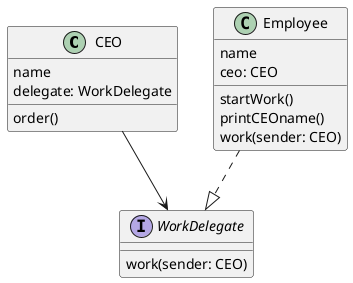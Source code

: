 @startuml

class CEO {
    name
    delegate: WorkDelegate

    order()
}

CEO --> WorkDelegate

interface WorkDelegate {
    work(sender: CEO)
}

class Employee {
    name
    ceo: CEO

    startWork()
    printCEOname()
    work(sender: CEO)
}

Employee ..|> WorkDelegate

@enduml